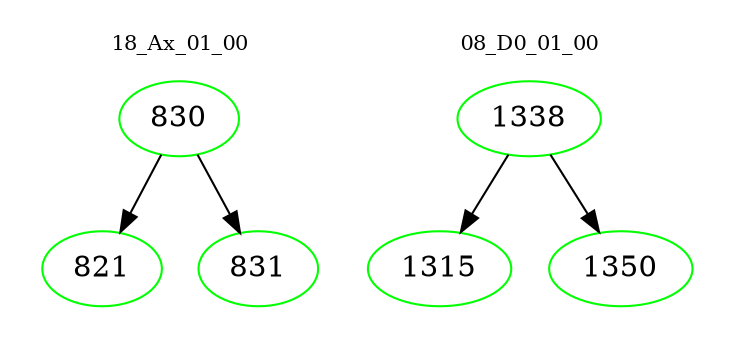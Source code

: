 digraph{
subgraph cluster_0 {
color = white
label = "18_Ax_01_00";
fontsize=10;
T0_830 [label="830", color="green"]
T0_830 -> T0_821 [color="black"]
T0_821 [label="821", color="green"]
T0_830 -> T0_831 [color="black"]
T0_831 [label="831", color="green"]
}
subgraph cluster_1 {
color = white
label = "08_D0_01_00";
fontsize=10;
T1_1338 [label="1338", color="green"]
T1_1338 -> T1_1315 [color="black"]
T1_1315 [label="1315", color="green"]
T1_1338 -> T1_1350 [color="black"]
T1_1350 [label="1350", color="green"]
}
}
